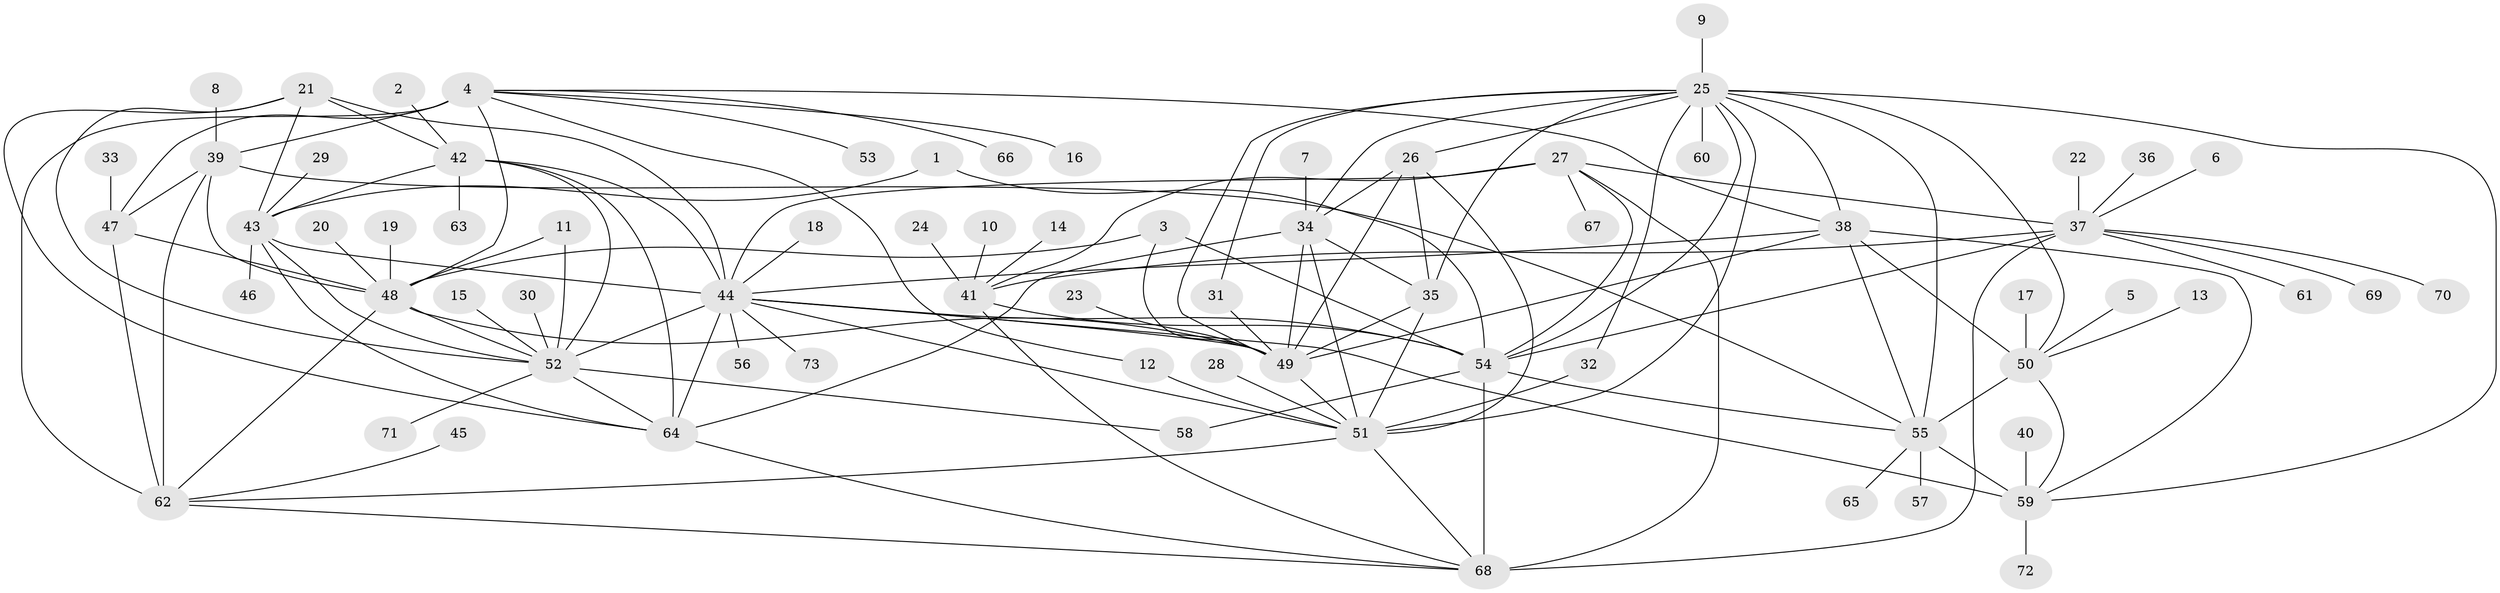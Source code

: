 // original degree distribution, {10: 0.03546099290780142, 11: 0.0425531914893617, 9: 0.028368794326241134, 14: 0.014184397163120567, 7: 0.06382978723404255, 13: 0.02127659574468085, 8: 0.02127659574468085, 12: 0.014184397163120567, 6: 0.0070921985815602835, 2: 0.19148936170212766, 1: 0.5319148936170213, 3: 0.02127659574468085, 4: 0.0070921985815602835}
// Generated by graph-tools (version 1.1) at 2025/26/03/09/25 03:26:41]
// undirected, 73 vertices, 133 edges
graph export_dot {
graph [start="1"]
  node [color=gray90,style=filled];
  1;
  2;
  3;
  4;
  5;
  6;
  7;
  8;
  9;
  10;
  11;
  12;
  13;
  14;
  15;
  16;
  17;
  18;
  19;
  20;
  21;
  22;
  23;
  24;
  25;
  26;
  27;
  28;
  29;
  30;
  31;
  32;
  33;
  34;
  35;
  36;
  37;
  38;
  39;
  40;
  41;
  42;
  43;
  44;
  45;
  46;
  47;
  48;
  49;
  50;
  51;
  52;
  53;
  54;
  55;
  56;
  57;
  58;
  59;
  60;
  61;
  62;
  63;
  64;
  65;
  66;
  67;
  68;
  69;
  70;
  71;
  72;
  73;
  1 -- 43 [weight=1.0];
  1 -- 54 [weight=1.0];
  2 -- 42 [weight=1.0];
  3 -- 48 [weight=1.0];
  3 -- 49 [weight=1.0];
  3 -- 54 [weight=1.0];
  4 -- 12 [weight=1.0];
  4 -- 16 [weight=1.0];
  4 -- 38 [weight=1.0];
  4 -- 39 [weight=2.0];
  4 -- 47 [weight=2.0];
  4 -- 48 [weight=2.0];
  4 -- 53 [weight=1.0];
  4 -- 62 [weight=4.0];
  4 -- 66 [weight=1.0];
  5 -- 50 [weight=1.0];
  6 -- 37 [weight=1.0];
  7 -- 34 [weight=1.0];
  8 -- 39 [weight=1.0];
  9 -- 25 [weight=1.0];
  10 -- 41 [weight=1.0];
  11 -- 48 [weight=1.0];
  11 -- 52 [weight=1.0];
  12 -- 51 [weight=1.0];
  13 -- 50 [weight=1.0];
  14 -- 41 [weight=1.0];
  15 -- 52 [weight=1.0];
  17 -- 50 [weight=1.0];
  18 -- 44 [weight=1.0];
  19 -- 48 [weight=1.0];
  20 -- 48 [weight=1.0];
  21 -- 42 [weight=1.0];
  21 -- 43 [weight=1.0];
  21 -- 44 [weight=2.0];
  21 -- 52 [weight=1.0];
  21 -- 64 [weight=1.0];
  22 -- 37 [weight=1.0];
  23 -- 49 [weight=1.0];
  24 -- 41 [weight=1.0];
  25 -- 26 [weight=2.0];
  25 -- 31 [weight=1.0];
  25 -- 32 [weight=1.0];
  25 -- 34 [weight=2.0];
  25 -- 35 [weight=1.0];
  25 -- 38 [weight=1.0];
  25 -- 49 [weight=1.0];
  25 -- 50 [weight=1.0];
  25 -- 51 [weight=1.0];
  25 -- 54 [weight=1.0];
  25 -- 55 [weight=3.0];
  25 -- 59 [weight=1.0];
  25 -- 60 [weight=1.0];
  26 -- 34 [weight=2.0];
  26 -- 35 [weight=2.0];
  26 -- 49 [weight=2.0];
  26 -- 51 [weight=2.0];
  27 -- 37 [weight=1.0];
  27 -- 41 [weight=1.0];
  27 -- 44 [weight=1.0];
  27 -- 54 [weight=1.0];
  27 -- 67 [weight=1.0];
  27 -- 68 [weight=3.0];
  28 -- 51 [weight=1.0];
  29 -- 43 [weight=1.0];
  30 -- 52 [weight=1.0];
  31 -- 49 [weight=1.0];
  32 -- 51 [weight=1.0];
  33 -- 47 [weight=1.0];
  34 -- 35 [weight=1.0];
  34 -- 49 [weight=1.0];
  34 -- 51 [weight=1.0];
  34 -- 64 [weight=1.0];
  35 -- 49 [weight=1.0];
  35 -- 51 [weight=1.0];
  36 -- 37 [weight=1.0];
  37 -- 41 [weight=1.0];
  37 -- 54 [weight=1.0];
  37 -- 61 [weight=1.0];
  37 -- 68 [weight=3.0];
  37 -- 69 [weight=1.0];
  37 -- 70 [weight=1.0];
  38 -- 44 [weight=1.0];
  38 -- 49 [weight=1.0];
  38 -- 50 [weight=1.0];
  38 -- 55 [weight=3.0];
  38 -- 59 [weight=1.0];
  39 -- 47 [weight=1.0];
  39 -- 48 [weight=1.0];
  39 -- 55 [weight=1.0];
  39 -- 62 [weight=2.0];
  40 -- 59 [weight=1.0];
  41 -- 54 [weight=1.0];
  41 -- 68 [weight=3.0];
  42 -- 43 [weight=1.0];
  42 -- 44 [weight=2.0];
  42 -- 52 [weight=1.0];
  42 -- 63 [weight=1.0];
  42 -- 64 [weight=1.0];
  43 -- 44 [weight=2.0];
  43 -- 46 [weight=1.0];
  43 -- 52 [weight=1.0];
  43 -- 64 [weight=1.0];
  44 -- 49 [weight=1.0];
  44 -- 51 [weight=1.0];
  44 -- 52 [weight=2.0];
  44 -- 54 [weight=1.0];
  44 -- 56 [weight=1.0];
  44 -- 59 [weight=1.0];
  44 -- 64 [weight=2.0];
  44 -- 73 [weight=1.0];
  45 -- 62 [weight=1.0];
  47 -- 48 [weight=1.0];
  47 -- 62 [weight=2.0];
  48 -- 49 [weight=1.0];
  48 -- 52 [weight=1.0];
  48 -- 62 [weight=2.0];
  49 -- 51 [weight=1.0];
  50 -- 55 [weight=3.0];
  50 -- 59 [weight=1.0];
  51 -- 62 [weight=1.0];
  51 -- 68 [weight=1.0];
  52 -- 58 [weight=1.0];
  52 -- 64 [weight=1.0];
  52 -- 71 [weight=1.0];
  54 -- 55 [weight=1.0];
  54 -- 58 [weight=1.0];
  54 -- 68 [weight=3.0];
  55 -- 57 [weight=1.0];
  55 -- 59 [weight=3.0];
  55 -- 65 [weight=1.0];
  59 -- 72 [weight=1.0];
  62 -- 68 [weight=1.0];
  64 -- 68 [weight=1.0];
}
